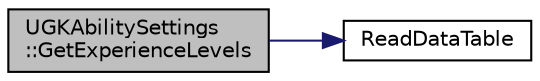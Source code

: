 digraph "UGKAbilitySettings::GetExperienceLevels"
{
 // LATEX_PDF_SIZE
  edge [fontname="Helvetica",fontsize="10",labelfontname="Helvetica",labelfontsize="10"];
  node [fontname="Helvetica",fontsize="10",shape=record];
  rankdir="LR";
  Node1 [label="UGKAbilitySettings\l::GetExperienceLevels",height=0.2,width=0.4,color="black", fillcolor="grey75", style="filled", fontcolor="black",tooltip=" "];
  Node1 -> Node2 [color="midnightblue",fontsize="10",style="solid",fontname="Helvetica"];
  Node2 [label="ReadDataTable",height=0.2,width=0.4,color="black", fillcolor="white", style="filled",URL="$GKAbilitySettings_8h.html#ad1d52b14a1587a00cbffb43635d13402",tooltip=" "];
}
